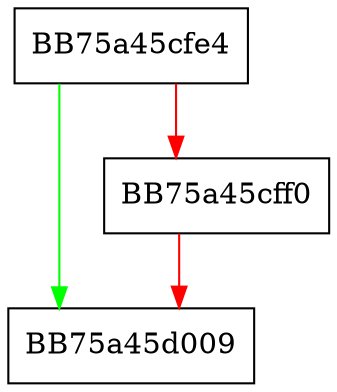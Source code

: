 digraph sqlite3ValueSetStr {
  node [shape="box"];
  graph [splines=ortho];
  BB75a45cfe4 -> BB75a45d009 [color="green"];
  BB75a45cfe4 -> BB75a45cff0 [color="red"];
  BB75a45cff0 -> BB75a45d009 [color="red"];
}